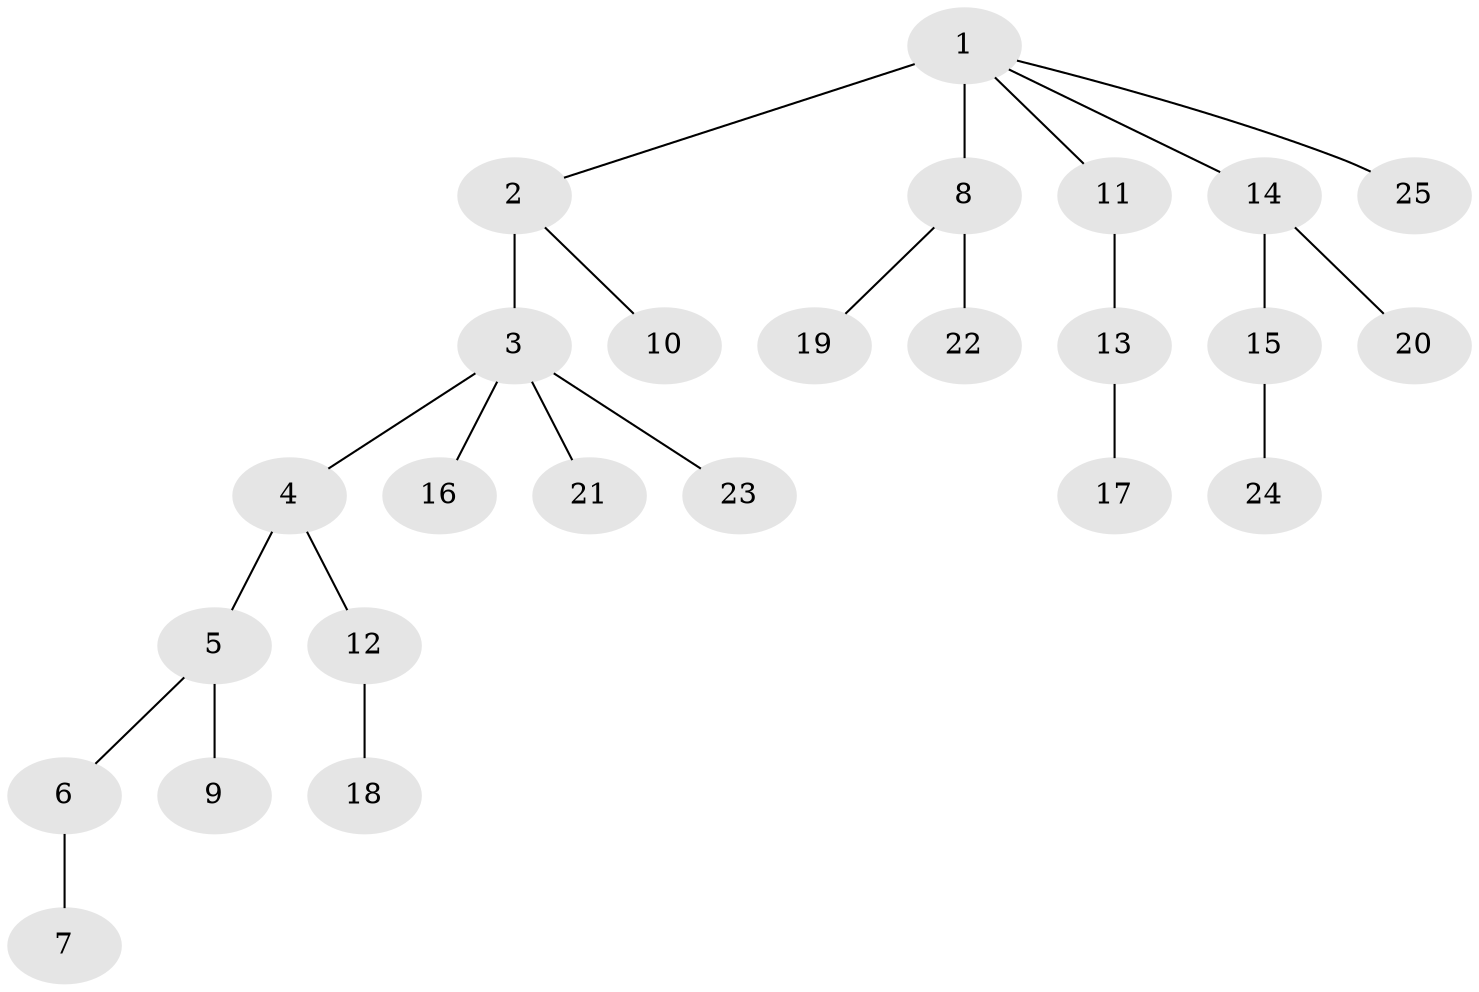 // original degree distribution, {4: 0.04, 2: 0.32, 8: 0.04, 5: 0.02, 3: 0.08, 1: 0.5}
// Generated by graph-tools (version 1.1) at 2025/37/03/09/25 02:37:08]
// undirected, 25 vertices, 24 edges
graph export_dot {
graph [start="1"]
  node [color=gray90,style=filled];
  1;
  2;
  3;
  4;
  5;
  6;
  7;
  8;
  9;
  10;
  11;
  12;
  13;
  14;
  15;
  16;
  17;
  18;
  19;
  20;
  21;
  22;
  23;
  24;
  25;
  1 -- 2 [weight=1.0];
  1 -- 8 [weight=5.0];
  1 -- 11 [weight=1.0];
  1 -- 14 [weight=1.0];
  1 -- 25 [weight=1.0];
  2 -- 3 [weight=3.0];
  2 -- 10 [weight=1.0];
  3 -- 4 [weight=1.0];
  3 -- 16 [weight=1.0];
  3 -- 21 [weight=1.0];
  3 -- 23 [weight=1.0];
  4 -- 5 [weight=1.0];
  4 -- 12 [weight=1.0];
  5 -- 6 [weight=1.0];
  5 -- 9 [weight=2.0];
  6 -- 7 [weight=1.0];
  8 -- 19 [weight=1.0];
  8 -- 22 [weight=1.0];
  11 -- 13 [weight=1.0];
  12 -- 18 [weight=1.0];
  13 -- 17 [weight=1.0];
  14 -- 15 [weight=1.0];
  14 -- 20 [weight=1.0];
  15 -- 24 [weight=1.0];
}
